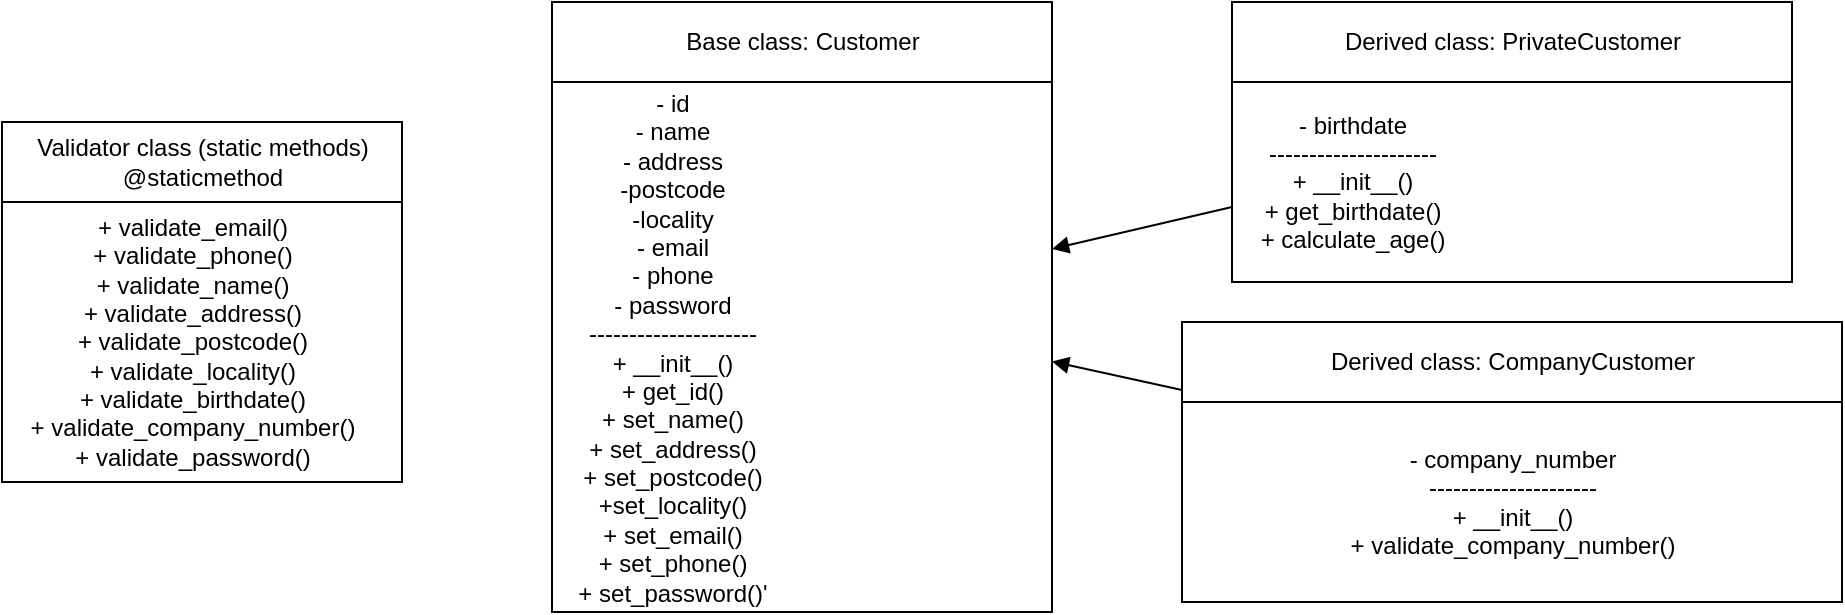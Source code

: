 <mxfile version="27.0.9">
  <diagram name="LiliWelt UML Diagram" id="LiliWeltUML">
    <mxGraphModel dx="1839" dy="596" grid="1" gridSize="10" guides="1" tooltips="1" connect="1" arrows="1" fold="1" page="1" pageScale="1" pageWidth="827" pageHeight="1169" math="0" shadow="0">
      <root>
        <mxCell id="0" />
        <mxCell id="1" parent="0" />
        <mxCell id="2" value="Validator class (static methods)&lt;div&gt;@staticmethod&lt;/div&gt;" style="shape=swimlane;childLayout=stackLayout;html=1;" parent="1" vertex="1">
          <mxGeometry x="-695" y="80" width="200" height="180" as="geometry" />
        </mxCell>
        <mxCell id="1ZPInOAgm1Nmp2igUwMB-8" value="&lt;div&gt;+ validate_email()&lt;/div&gt;&lt;div&gt;+ validate_phone()&lt;/div&gt;&lt;div&gt;+ validate_name()&lt;/div&gt;&lt;div&gt;+ validate_address()&lt;/div&gt;&lt;div&gt;+ validate_postcode()&lt;/div&gt;&lt;div&gt;+ validate_locality()&lt;/div&gt;&lt;div&gt;+ validate_birthdate()&lt;/div&gt;&lt;div&gt;+ validate_company_number()&lt;/div&gt;&lt;div&gt;+ validate_password()&lt;/div&gt;" style="text;html=1;align=center;verticalAlign=middle;resizable=0;points=[];autosize=1;strokeColor=none;fillColor=none;" parent="2" vertex="1">
          <mxGeometry y="40" width="190" height="140" as="geometry" />
        </mxCell>
        <mxCell id="3" value="&lt;div&gt;Base class: Customer&lt;/div&gt;" style="shape=swimlane;childLayout=stackLayout;html=1;startSize=40;" parent="1" vertex="1">
          <mxGeometry x="-420" y="20" width="250" height="305" as="geometry" />
        </mxCell>
        <mxCell id="1ZPInOAgm1Nmp2igUwMB-10" value="&lt;div&gt;- id&lt;/div&gt;&lt;div&gt;- name&lt;/div&gt;&lt;div&gt;- address&lt;/div&gt;&lt;div&gt;-postcode&lt;/div&gt;&lt;div&gt;-locality&lt;/div&gt;&lt;div&gt;- email&lt;/div&gt;&lt;div&gt;- phone&lt;/div&gt;&lt;div&gt;- password&lt;/div&gt;&lt;div&gt;---------------------&lt;/div&gt;&lt;div&gt;+ __init__()&lt;/div&gt;&lt;div&gt;+ get_id()&lt;/div&gt;&lt;div&gt;+ set_name()&lt;/div&gt;&lt;div&gt;+ set_address()&lt;/div&gt;&lt;div&gt;+ set_postcode()&lt;/div&gt;&lt;div&gt;+set_locality()&lt;/div&gt;&lt;div&gt;+ set_email()&lt;/div&gt;&lt;div&gt;+ set_phone()&lt;/div&gt;&lt;div&gt;+ set_password()&#39;&lt;/div&gt;" style="text;html=1;align=center;verticalAlign=middle;resizable=0;points=[];autosize=1;strokeColor=none;fillColor=none;" parent="3" vertex="1">
          <mxGeometry y="40" width="120" height="265" as="geometry" />
        </mxCell>
        <mxCell id="4" value="&lt;div&gt;Derived class: PrivateCustomer&lt;/div&gt;" style="shape=swimlane;childLayout=stackLayout;html=1;" parent="1" vertex="1">
          <mxGeometry x="-80" y="20" width="280" height="140" as="geometry" />
        </mxCell>
        <mxCell id="1ZPInOAgm1Nmp2igUwMB-13" value="&lt;div&gt;- birthdate&lt;/div&gt;&lt;div&gt;---------------------&lt;/div&gt;&lt;div&gt;+ __init__()&lt;/div&gt;&lt;div&gt;+ get_birthdate()&lt;/div&gt;&lt;div&gt;+ calculate_age()&lt;/div&gt;" style="text;html=1;align=center;verticalAlign=middle;resizable=0;points=[];autosize=1;strokeColor=none;fillColor=none;" parent="4" vertex="1">
          <mxGeometry y="40" width="120" height="100" as="geometry" />
        </mxCell>
        <mxCell id="5" value="&lt;div&gt;Derived class: CompanyCustomer&lt;/div&gt;" style="shape=swimlane;childLayout=stackLayout;html=1;" parent="1" vertex="1">
          <mxGeometry x="-105" y="180" width="330" height="140" as="geometry" />
        </mxCell>
        <mxCell id="6" style="endArrow=block;dashed=0;" parent="1" source="4" target="3" edge="1">
          <mxGeometry relative="1" as="geometry" />
        </mxCell>
        <mxCell id="7" style="endArrow=block;dashed=0;" parent="1" source="5" target="3" edge="1">
          <mxGeometry relative="1" as="geometry" />
        </mxCell>
        <mxCell id="1ZPInOAgm1Nmp2igUwMB-14" value="&lt;div&gt;- company_number&lt;/div&gt;&lt;div&gt;---------------------&lt;/div&gt;&lt;div&gt;+ __init__()&lt;/div&gt;&lt;div&gt;+ validate_company_number()&lt;/div&gt;" style="text;html=1;align=center;verticalAlign=middle;resizable=0;points=[];autosize=1;strokeColor=none;fillColor=none;" parent="1" vertex="1">
          <mxGeometry x="-35" y="220" width="190" height="100" as="geometry" />
        </mxCell>
      </root>
    </mxGraphModel>
  </diagram>
</mxfile>
